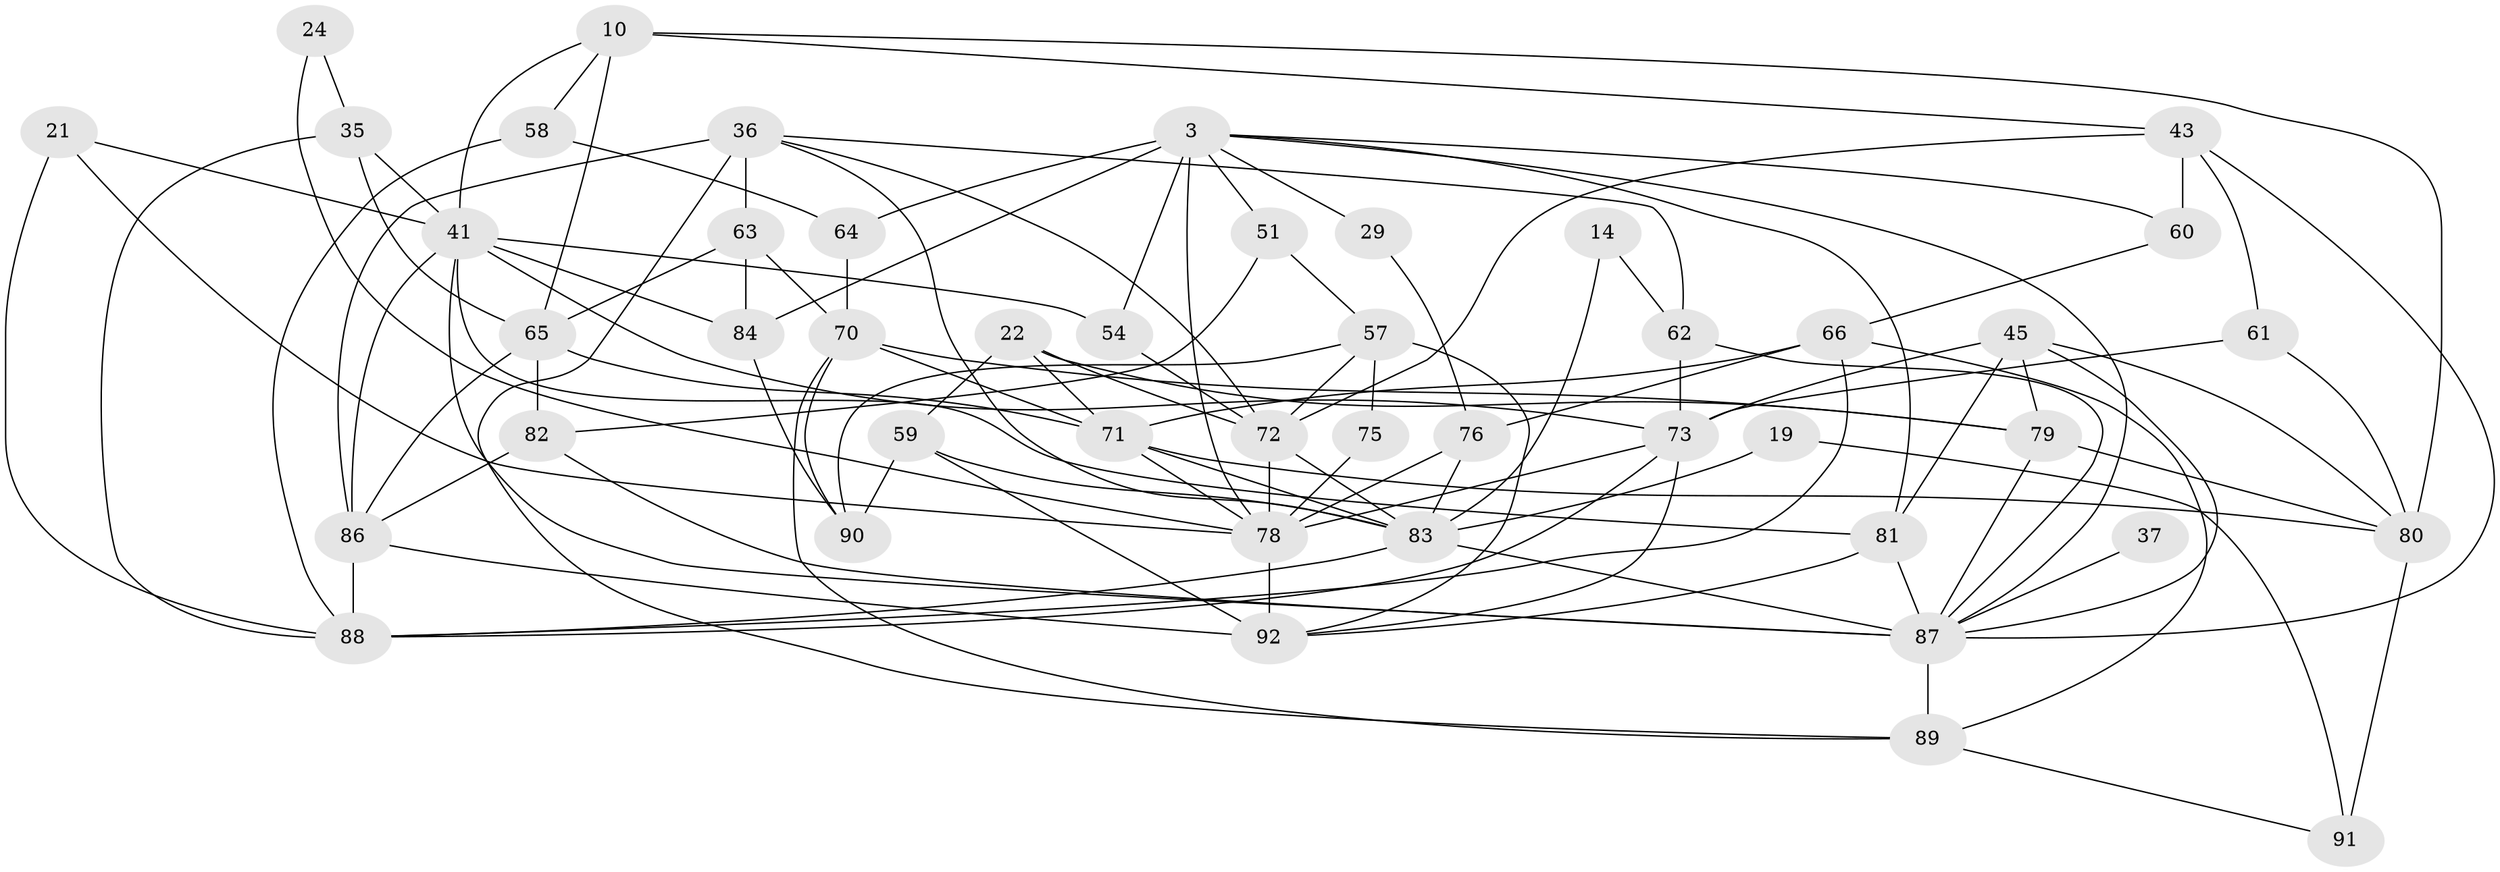 // original degree distribution, {7: 0.05434782608695652, 3: 0.29347826086956524, 6: 0.08695652173913043, 2: 0.15217391304347827, 5: 0.21739130434782608, 4: 0.18478260869565216, 8: 0.010869565217391304}
// Generated by graph-tools (version 1.1) at 2025/49/03/09/25 04:49:06]
// undirected, 46 vertices, 111 edges
graph export_dot {
graph [start="1"]
  node [color=gray90,style=filled];
  3 [super="+1"];
  10;
  14;
  19;
  21;
  22;
  24;
  29;
  35;
  36 [super="+18"];
  37;
  41 [super="+28+16"];
  43 [super="+4"];
  45 [super="+40"];
  51;
  54;
  57;
  58;
  59;
  60;
  61 [super="+6"];
  62;
  63;
  64;
  65 [super="+34+32"];
  66;
  70;
  71 [super="+12+49"];
  72 [super="+20+53"];
  73 [super="+17+55"];
  75;
  76;
  78 [super="+52+56"];
  79 [super="+8"];
  80 [super="+23+39"];
  81 [super="+74"];
  82;
  83 [super="+11+13+69"];
  84 [super="+42"];
  86 [super="+48+77"];
  87 [super="+2+50+85"];
  88 [super="+9+68"];
  89;
  90 [super="+38"];
  91;
  92 [super="+33+44+27"];
  3 -- 54;
  3 -- 51;
  3 -- 78 [weight=3];
  3 -- 64;
  3 -- 81;
  3 -- 60;
  3 -- 29;
  3 -- 87;
  3 -- 84;
  10 -- 65 [weight=2];
  10 -- 41;
  10 -- 43;
  10 -- 58;
  10 -- 80 [weight=2];
  14 -- 62;
  14 -- 83;
  19 -- 91;
  19 -- 83;
  21 -- 78;
  21 -- 88;
  21 -- 41;
  22 -- 72;
  22 -- 79;
  22 -- 59;
  22 -- 71;
  24 -- 78;
  24 -- 35;
  29 -- 76;
  35 -- 88;
  35 -- 65;
  35 -- 41;
  36 -- 63 [weight=2];
  36 -- 89;
  36 -- 62;
  36 -- 83;
  36 -- 86;
  36 -- 72;
  37 -- 87 [weight=2];
  41 -- 73;
  41 -- 84;
  41 -- 86 [weight=2];
  41 -- 54;
  41 -- 87;
  41 -- 81;
  43 -- 72;
  43 -- 60;
  43 -- 61;
  43 -- 87;
  45 -- 81;
  45 -- 87 [weight=2];
  45 -- 79;
  45 -- 73 [weight=3];
  45 -- 80;
  51 -- 82;
  51 -- 57;
  54 -- 72;
  57 -- 72;
  57 -- 75;
  57 -- 90;
  57 -- 92;
  58 -- 64;
  58 -- 88;
  59 -- 83;
  59 -- 92;
  59 -- 90;
  60 -- 66;
  61 -- 73;
  61 -- 80;
  62 -- 87;
  62 -- 73;
  63 -- 70;
  63 -- 65;
  63 -- 84;
  64 -- 70;
  65 -- 82;
  65 -- 71;
  65 -- 86 [weight=2];
  66 -- 89;
  66 -- 76;
  66 -- 88 [weight=2];
  66 -- 71;
  70 -- 89;
  70 -- 79 [weight=2];
  70 -- 90;
  70 -- 71;
  71 -- 83 [weight=3];
  71 -- 78;
  71 -- 80;
  72 -- 78 [weight=3];
  72 -- 83;
  73 -- 92;
  73 -- 78;
  73 -- 88;
  75 -- 78;
  76 -- 78;
  76 -- 83;
  78 -- 92 [weight=2];
  79 -- 87;
  79 -- 80;
  80 -- 91 [weight=2];
  81 -- 92 [weight=2];
  81 -- 87;
  82 -- 86;
  82 -- 87 [weight=2];
  83 -- 88;
  83 -- 87 [weight=4];
  84 -- 90;
  86 -- 92 [weight=2];
  86 -- 88 [weight=3];
  87 -- 89;
  89 -- 91;
}
